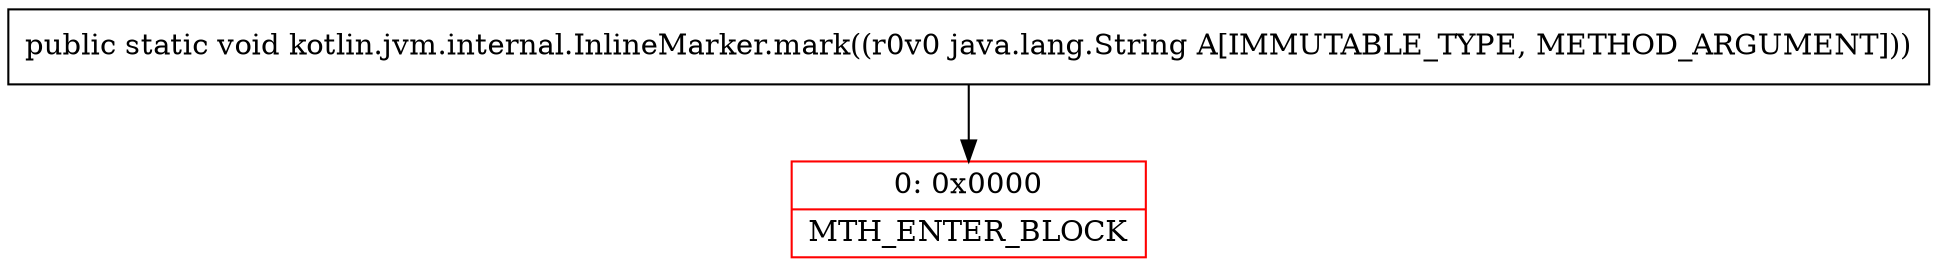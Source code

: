 digraph "CFG forkotlin.jvm.internal.InlineMarker.mark(Ljava\/lang\/String;)V" {
subgraph cluster_Region_877523198 {
label = "R(0)";
node [shape=record,color=blue];
}
Node_0 [shape=record,color=red,label="{0\:\ 0x0000|MTH_ENTER_BLOCK\l}"];
MethodNode[shape=record,label="{public static void kotlin.jvm.internal.InlineMarker.mark((r0v0 java.lang.String A[IMMUTABLE_TYPE, METHOD_ARGUMENT])) }"];
MethodNode -> Node_0;
}

